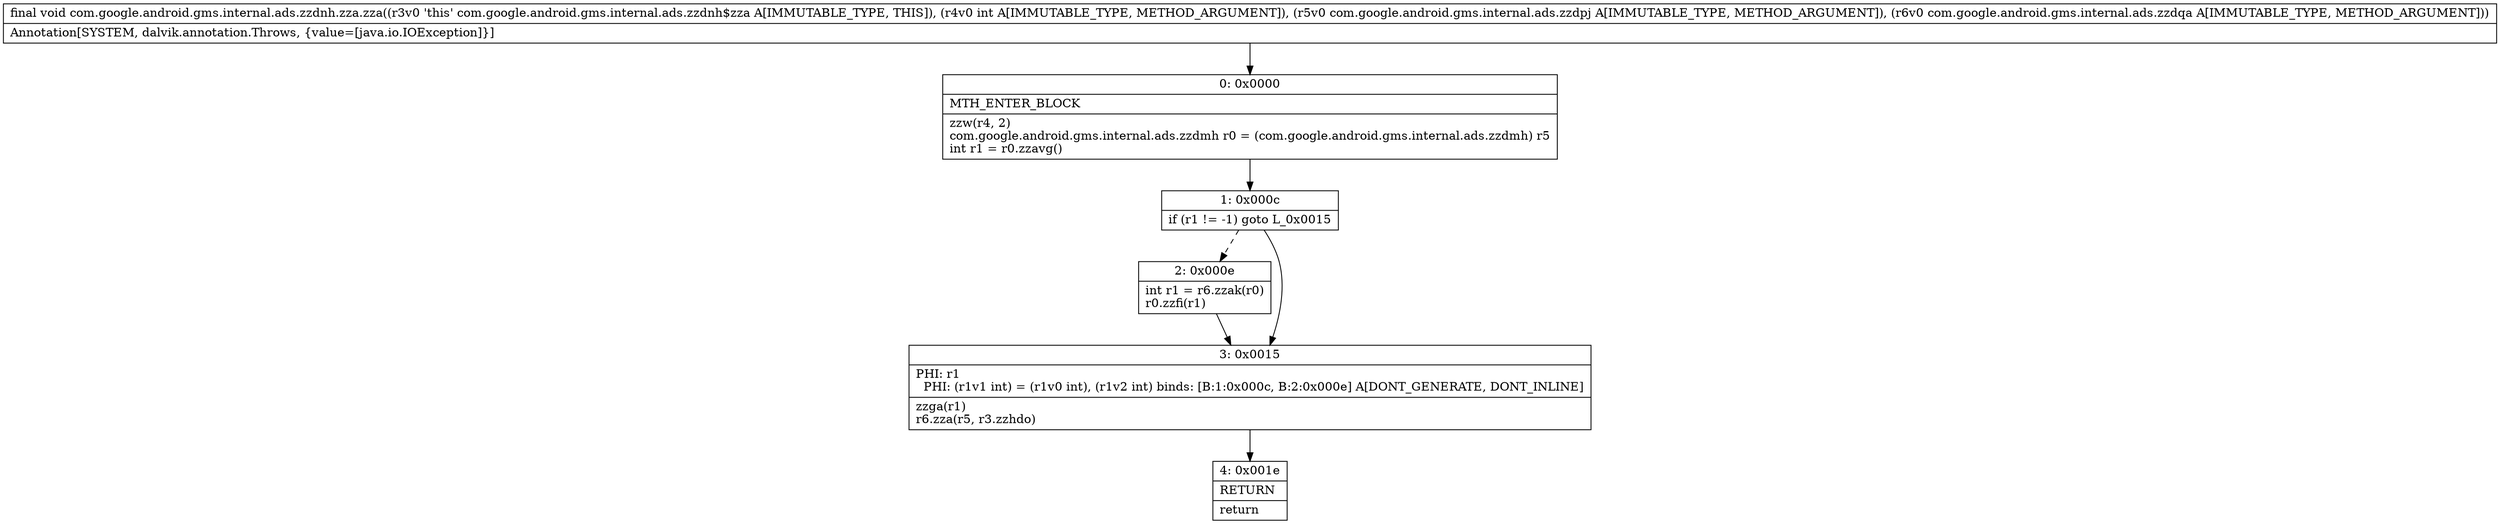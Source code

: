 digraph "CFG forcom.google.android.gms.internal.ads.zzdnh.zza.zza(ILcom\/google\/android\/gms\/internal\/ads\/zzdpj;Lcom\/google\/android\/gms\/internal\/ads\/zzdqa;)V" {
Node_0 [shape=record,label="{0\:\ 0x0000|MTH_ENTER_BLOCK\l|zzw(r4, 2)\lcom.google.android.gms.internal.ads.zzdmh r0 = (com.google.android.gms.internal.ads.zzdmh) r5\lint r1 = r0.zzavg()\l}"];
Node_1 [shape=record,label="{1\:\ 0x000c|if (r1 != \-1) goto L_0x0015\l}"];
Node_2 [shape=record,label="{2\:\ 0x000e|int r1 = r6.zzak(r0)\lr0.zzfi(r1)\l}"];
Node_3 [shape=record,label="{3\:\ 0x0015|PHI: r1 \l  PHI: (r1v1 int) = (r1v0 int), (r1v2 int) binds: [B:1:0x000c, B:2:0x000e] A[DONT_GENERATE, DONT_INLINE]\l|zzga(r1)\lr6.zza(r5, r3.zzhdo)\l}"];
Node_4 [shape=record,label="{4\:\ 0x001e|RETURN\l|return\l}"];
MethodNode[shape=record,label="{final void com.google.android.gms.internal.ads.zzdnh.zza.zza((r3v0 'this' com.google.android.gms.internal.ads.zzdnh$zza A[IMMUTABLE_TYPE, THIS]), (r4v0 int A[IMMUTABLE_TYPE, METHOD_ARGUMENT]), (r5v0 com.google.android.gms.internal.ads.zzdpj A[IMMUTABLE_TYPE, METHOD_ARGUMENT]), (r6v0 com.google.android.gms.internal.ads.zzdqa A[IMMUTABLE_TYPE, METHOD_ARGUMENT]))  | Annotation[SYSTEM, dalvik.annotation.Throws, \{value=[java.io.IOException]\}]\l}"];
MethodNode -> Node_0;
Node_0 -> Node_1;
Node_1 -> Node_2[style=dashed];
Node_1 -> Node_3;
Node_2 -> Node_3;
Node_3 -> Node_4;
}

